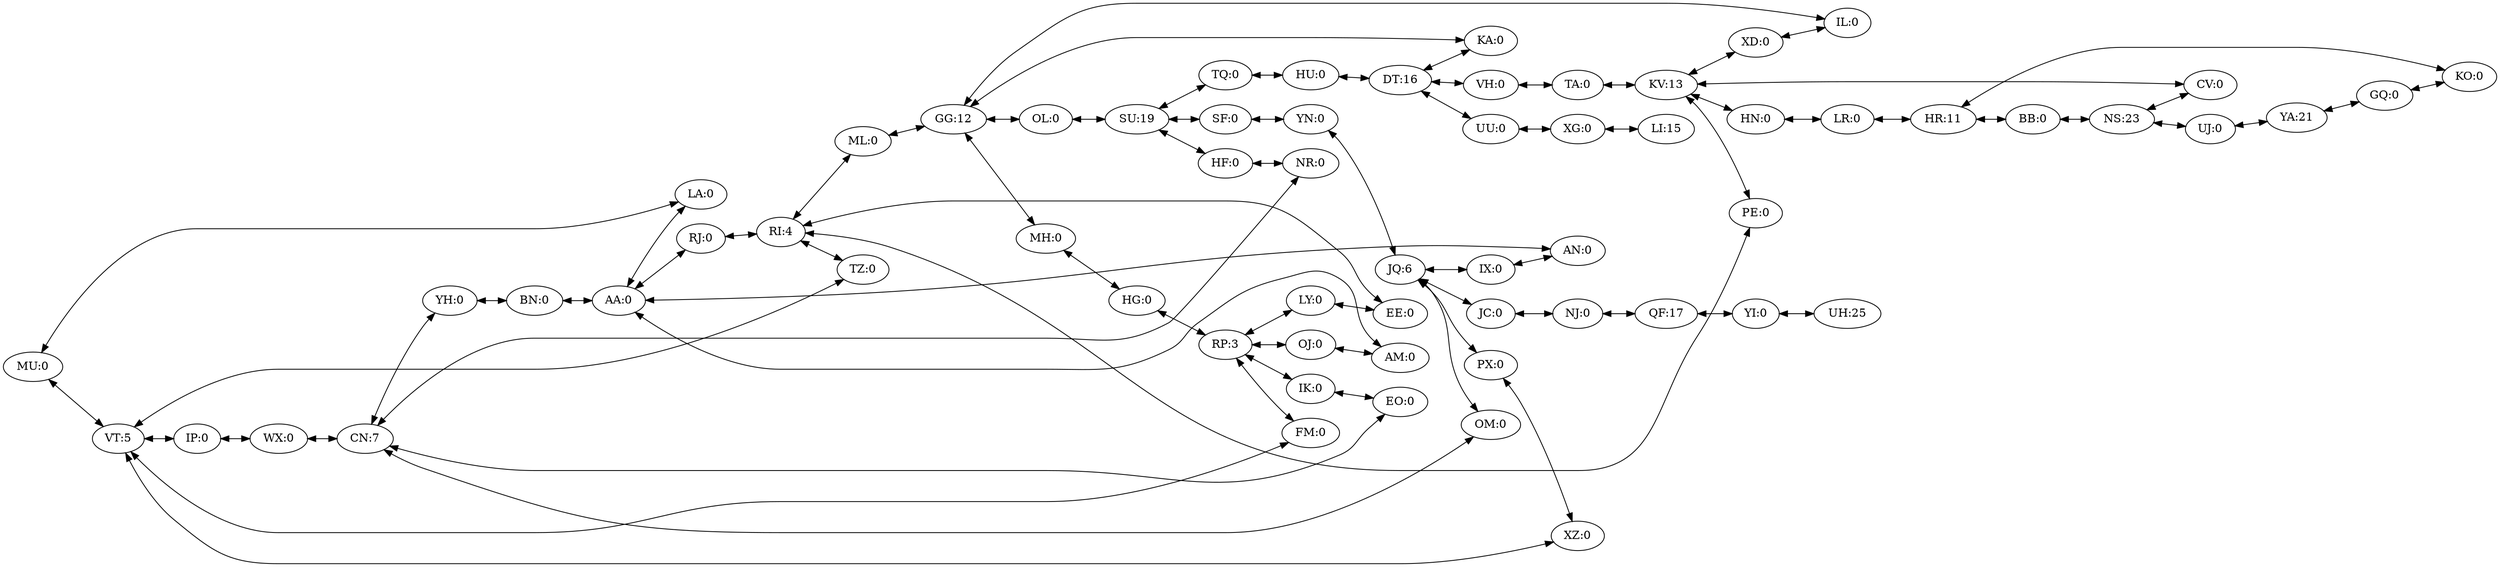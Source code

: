 digraph G {
    concentrate = true
    rankdir = "LR"
    MU [label = "MU:0"]
    TQ [label = "TQ:0"]
    YH [label = "YH:0"]
    EO [label = "EO:0"]
    MH [label = "MH:0"]
    RJ [label = "RJ:0"]
    XZ [label = "XZ:0"]
    UU [label = "UU:0"]
    KV [label = "KV:13"]
    SU [label = "SU:19"]
    BB [label = "BB:0"]
    RI [label = "RI:4"]
    TZ [label = "TZ:0"]
    LY [label = "LY:0"]
    PX [label = "PX:0"]
    VH [label = "VH:0"]
    HN [label = "HN:0"]
    LR [label = "LR:0"]
    NJ [label = "NJ:0"]
    AM [label = "AM:0"]
    FM [label = "FM:0"]
    VT [label = "VT:5"]
    HF [label = "HF:0"]
    HR [label = "HR:11"]
    WX [label = "WX:0"]
    PE [label = "PE:0"]
    QF [label = "QF:17"]
    EE [label = "EE:0"]
    UH [label = "UH:25"]
    CV [label = "CV:0"]
    SF [label = "SF:0"]
    RP [label = "RP:3"]
    XD [label = "XD:0"]
    GG [label = "GG:12"]
    XG [label = "XG:0"]
    YA [label = "YA:21"]
    OL [label = "OL:0"]
    AN [label = "AN:0"]
    LI [label = "LI:15"]
    GQ [label = "GQ:0"]
    HU [label = "HU:0"]
    OJ [label = "OJ:0"]
    YN [label = "YN:0"]
    ML [label = "ML:0"]
    UJ [label = "UJ:0"]
    IX [label = "IX:0"]
    JC [label = "JC:0"]
    TA [label = "TA:0"]
    DT [label = "DT:16"]
    NR [label = "NR:0"]
    YI [label = "YI:0"]
    AA [label = "AA:0"]
    BN [label = "BN:0"]
    KA [label = "KA:0"]
    IL [label = "IL:0"]
    CN [label = "CN:7"]
    IP [label = "IP:0"]
    OM [label = "OM:0"]
    KO [label = "KO:0"]
    LA [label = "LA:0"]
    JQ [label = "JQ:6"]
    IK [label = "IK:0"]
    HG [label = "HG:0"]
    NS [label = "NS:23"]
    MU -> VT
    MU -> LA
    TQ -> HU
    TQ -> SU
    YH -> CN
    YH -> BN
    EO -> IK
    EO -> CN
    MH -> GG
    MH -> HG
    RJ -> AA
    RJ -> RI
    XZ -> PX
    XZ -> VT
    UU -> DT
    UU -> XG
    KV -> HN
    KV -> CV
    KV -> PE
    KV -> XD
    KV -> TA
    SU -> TQ
    SU -> HF
    SU -> OL
    SU -> SF
    BB -> NS
    BB -> HR
    RI -> ML
    RI -> EE
    RI -> TZ
    RI -> RJ
    RI -> PE
    TZ -> VT
    TZ -> RI
    LY -> EE
    LY -> RP
    PX -> XZ
    PX -> JQ
    VH -> DT
    VH -> TA
    HN -> KV
    HN -> LR
    LR -> HR
    LR -> HN
    NJ -> QF
    NJ -> JC
    AM -> OJ
    AM -> AA
    FM -> VT
    FM -> RP
    VT -> IP
    VT -> XZ
    VT -> TZ
    VT -> FM
    VT -> MU
    HF -> NR
    HF -> SU
    HR -> BB
    HR -> KO
    HR -> LR
    WX -> CN
    WX -> IP
    PE -> KV
    PE -> RI
    QF -> YI
    QF -> NJ
    EE -> LY
    EE -> RI
    UH -> YI
    CV -> KV
    CV -> NS
    SF -> YN
    SF -> SU
    RP -> HG
    RP -> FM
    RP -> OJ
    RP -> IK
    RP -> LY
    XD -> IL
    XD -> KV
    GG -> ML
    GG -> IL
    GG -> MH
    GG -> OL
    GG -> KA
    XG -> LI
    XG -> UU
    YA -> UJ
    YA -> GQ
    OL -> GG
    OL -> SU
    AN -> AA
    AN -> IX
    LI -> XG
    GQ -> YA
    GQ -> KO
    HU -> TQ
    HU -> DT
    OJ -> RP
    OJ -> AM
    YN -> SF
    YN -> JQ
    ML -> RI
    ML -> GG
    UJ -> YA
    UJ -> NS
    IX -> AN
    IX -> JQ
    JC -> JQ
    JC -> NJ
    TA -> KV
    TA -> VH
    DT -> UU
    DT -> HU
    DT -> KA
    DT -> VH
    NR -> HF
    NR -> CN
    YI -> QF
    YI -> UH
    AA -> AM
    AA -> AN
    AA -> BN
    AA -> LA
    AA -> RJ
    BN -> AA
    BN -> YH
    KA -> GG
    KA -> DT
    IL -> GG
    IL -> XD
    CN -> YH
    CN -> EO
    CN -> WX
    CN -> NR
    CN -> OM
    IP -> WX
    IP -> VT
    OM -> CN
    OM -> JQ
    KO -> GQ
    KO -> HR
    LA -> AA
    LA -> MU
    JQ -> IX
    JQ -> JC
    JQ -> PX
    JQ -> YN
    JQ -> OM
    IK -> EO
    IK -> RP
    HG -> MH
    HG -> RP
    NS -> CV
    NS -> BB
    NS -> UJ
}